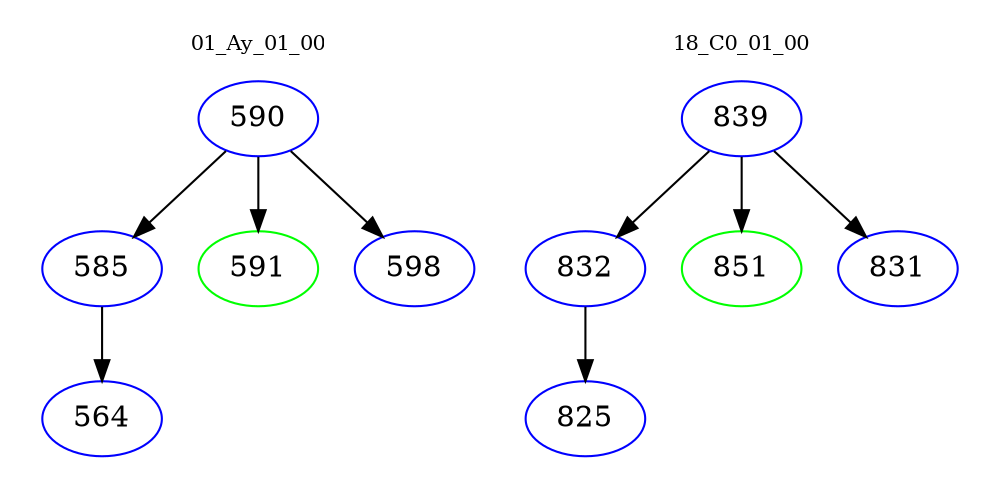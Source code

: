digraph{
subgraph cluster_0 {
color = white
label = "01_Ay_01_00";
fontsize=10;
T0_590 [label="590", color="blue"]
T0_590 -> T0_585 [color="black"]
T0_585 [label="585", color="blue"]
T0_585 -> T0_564 [color="black"]
T0_564 [label="564", color="blue"]
T0_590 -> T0_591 [color="black"]
T0_591 [label="591", color="green"]
T0_590 -> T0_598 [color="black"]
T0_598 [label="598", color="blue"]
}
subgraph cluster_1 {
color = white
label = "18_C0_01_00";
fontsize=10;
T1_839 [label="839", color="blue"]
T1_839 -> T1_832 [color="black"]
T1_832 [label="832", color="blue"]
T1_832 -> T1_825 [color="black"]
T1_825 [label="825", color="blue"]
T1_839 -> T1_851 [color="black"]
T1_851 [label="851", color="green"]
T1_839 -> T1_831 [color="black"]
T1_831 [label="831", color="blue"]
}
}
